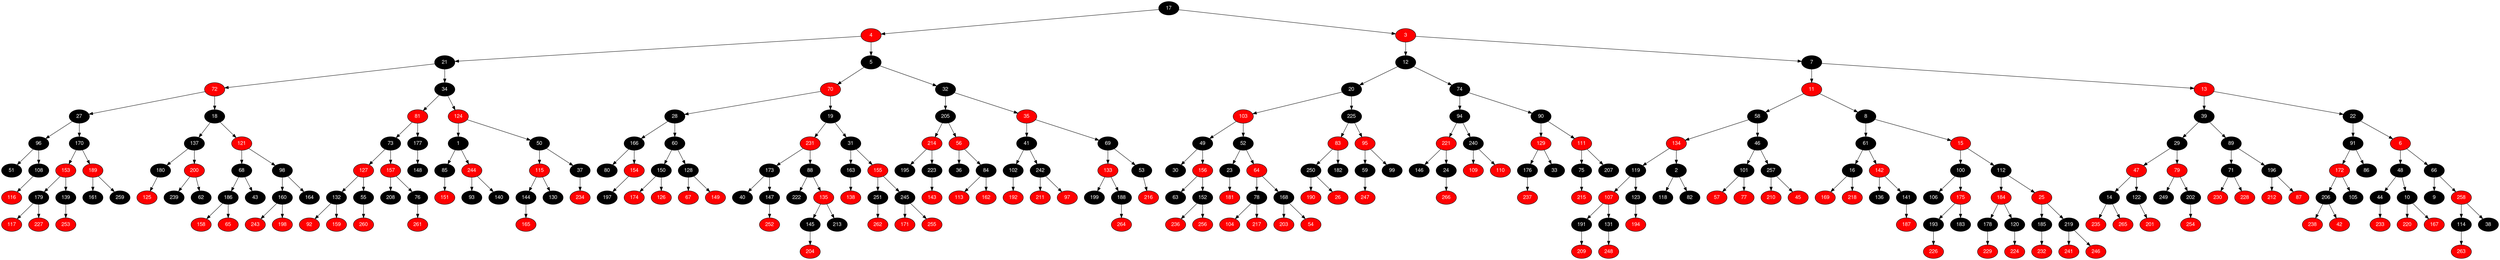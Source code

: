 digraph RB_Teste {
	node [fontname="Helvetica,Arial,sans-serif" style="filled"]
	edge [fontname="Helvetica,Arial,sans-serif" color="black"]

	{
		node [fillcolor=" black" fontcolor=" white"] 17 
		node [fillcolor=" red" fontcolor=" white"] 4 
		node [fillcolor=" black" fontcolor=" white"] 21 
		node [fillcolor=" red" fontcolor=" white"] 72 
		node [fillcolor=" black" fontcolor=" white"] 27 
		node [fillcolor=" black" fontcolor=" white"] 96 
		node [fillcolor=" black" fontcolor=" white"] 51 
		node [fillcolor=" black" fontcolor=" white"] 108 
		node [fillcolor=" red" fontcolor=" white"] 116 
		node [fillcolor=" black" fontcolor=" white"] 170 
		node [fillcolor=" red" fontcolor=" white"] 153 
		node [fillcolor=" black" fontcolor=" white"] 179 
		node [fillcolor=" red" fontcolor=" white"] 117 
		node [fillcolor=" red" fontcolor=" white"] 227 
		node [fillcolor=" black" fontcolor=" white"] 139 
		node [fillcolor=" red" fontcolor=" white"] 253 
		node [fillcolor=" red" fontcolor=" white"] 189 
		node [fillcolor=" black" fontcolor=" white"] 161 
		node [fillcolor=" black" fontcolor=" white"] 259 
		node [fillcolor=" black" fontcolor=" white"] 18 
		node [fillcolor=" black" fontcolor=" white"] 137 
		node [fillcolor=" black" fontcolor=" white"] 180 
		node [fillcolor=" red" fontcolor=" white"] 125 
		node [fillcolor=" red" fontcolor=" white"] 200 
		node [fillcolor=" black" fontcolor=" white"] 239 
		node [fillcolor=" black" fontcolor=" white"] 62 
		node [fillcolor=" red" fontcolor=" white"] 121 
		node [fillcolor=" black" fontcolor=" white"] 68 
		node [fillcolor=" black" fontcolor=" white"] 186 
		node [fillcolor=" red" fontcolor=" white"] 158 
		node [fillcolor=" red" fontcolor=" white"] 65 
		node [fillcolor=" black" fontcolor=" white"] 43 
		node [fillcolor=" black" fontcolor=" white"] 98 
		node [fillcolor=" black" fontcolor=" white"] 160 
		node [fillcolor=" red" fontcolor=" white"] 243 
		node [fillcolor=" red" fontcolor=" white"] 198 
		node [fillcolor=" black" fontcolor=" white"] 164 
		node [fillcolor=" black" fontcolor=" white"] 34 
		node [fillcolor=" red" fontcolor=" white"] 81 
		node [fillcolor=" black" fontcolor=" white"] 73 
		node [fillcolor=" red" fontcolor=" white"] 127 
		node [fillcolor=" black" fontcolor=" white"] 132 
		node [fillcolor=" red" fontcolor=" white"] 92 
		node [fillcolor=" red" fontcolor=" white"] 159 
		node [fillcolor=" black" fontcolor=" white"] 55 
		node [fillcolor=" red" fontcolor=" white"] 260 
		node [fillcolor=" red" fontcolor=" white"] 157 
		node [fillcolor=" black" fontcolor=" white"] 208 
		node [fillcolor=" black" fontcolor=" white"] 76 
		node [fillcolor=" red" fontcolor=" white"] 261 
		node [fillcolor=" black" fontcolor=" white"] 177 
		node [fillcolor=" black" fontcolor=" white"] 148 
		node [fillcolor=" red" fontcolor=" white"] 124 
		node [fillcolor=" black" fontcolor=" white"] 1 
		node [fillcolor=" black" fontcolor=" white"] 85 
		node [fillcolor=" red" fontcolor=" white"] 151 
		node [fillcolor=" red" fontcolor=" white"] 244 
		node [fillcolor=" black" fontcolor=" white"] 93 
		node [fillcolor=" black" fontcolor=" white"] 140 
		node [fillcolor=" black" fontcolor=" white"] 50 
		node [fillcolor=" red" fontcolor=" white"] 115 
		node [fillcolor=" black" fontcolor=" white"] 144 
		node [fillcolor=" red" fontcolor=" white"] 165 
		node [fillcolor=" black" fontcolor=" white"] 130 
		node [fillcolor=" black" fontcolor=" white"] 37 
		node [fillcolor=" red" fontcolor=" white"] 234 
		node [fillcolor=" black" fontcolor=" white"] 5 
		node [fillcolor=" red" fontcolor=" white"] 70 
		node [fillcolor=" black" fontcolor=" white"] 28 
		node [fillcolor=" black" fontcolor=" white"] 166 
		node [fillcolor=" black" fontcolor=" white"] 80 
		node [fillcolor=" red" fontcolor=" white"] 154 
		node [fillcolor=" black" fontcolor=" white"] 197 
		node [fillcolor=" black" fontcolor=" white"] 60 
		node [fillcolor=" black" fontcolor=" white"] 150 
		node [fillcolor=" red" fontcolor=" white"] 174 
		node [fillcolor=" red" fontcolor=" white"] 126 
		node [fillcolor=" black" fontcolor=" white"] 128 
		node [fillcolor=" red" fontcolor=" white"] 67 
		node [fillcolor=" red" fontcolor=" white"] 149 
		node [fillcolor=" black" fontcolor=" white"] 19 
		node [fillcolor=" red" fontcolor=" white"] 231 
		node [fillcolor=" black" fontcolor=" white"] 173 
		node [fillcolor=" black" fontcolor=" white"] 40 
		node [fillcolor=" black" fontcolor=" white"] 147 
		node [fillcolor=" red" fontcolor=" white"] 252 
		node [fillcolor=" black" fontcolor=" white"] 88 
		node [fillcolor=" black" fontcolor=" white"] 222 
		node [fillcolor=" red" fontcolor=" white"] 135 
		node [fillcolor=" black" fontcolor=" white"] 145 
		node [fillcolor=" red" fontcolor=" white"] 204 
		node [fillcolor=" black" fontcolor=" white"] 213 
		node [fillcolor=" black" fontcolor=" white"] 31 
		node [fillcolor=" black" fontcolor=" white"] 163 
		node [fillcolor=" red" fontcolor=" white"] 138 
		node [fillcolor=" red" fontcolor=" white"] 155 
		node [fillcolor=" black" fontcolor=" white"] 251 
		node [fillcolor=" red" fontcolor=" white"] 262 
		node [fillcolor=" black" fontcolor=" white"] 245 
		node [fillcolor=" red" fontcolor=" white"] 171 
		node [fillcolor=" red" fontcolor=" white"] 255 
		node [fillcolor=" black" fontcolor=" white"] 32 
		node [fillcolor=" black" fontcolor=" white"] 205 
		node [fillcolor=" red" fontcolor=" white"] 214 
		node [fillcolor=" black" fontcolor=" white"] 195 
		node [fillcolor=" black" fontcolor=" white"] 223 
		node [fillcolor=" red" fontcolor=" white"] 143 
		node [fillcolor=" red" fontcolor=" white"] 56 
		node [fillcolor=" black" fontcolor=" white"] 36 
		node [fillcolor=" black" fontcolor=" white"] 84 
		node [fillcolor=" red" fontcolor=" white"] 113 
		node [fillcolor=" red" fontcolor=" white"] 162 
		node [fillcolor=" red" fontcolor=" white"] 35 
		node [fillcolor=" black" fontcolor=" white"] 41 
		node [fillcolor=" black" fontcolor=" white"] 102 
		node [fillcolor=" red" fontcolor=" white"] 192 
		node [fillcolor=" black" fontcolor=" white"] 242 
		node [fillcolor=" red" fontcolor=" white"] 211 
		node [fillcolor=" red" fontcolor=" white"] 97 
		node [fillcolor=" black" fontcolor=" white"] 69 
		node [fillcolor=" red" fontcolor=" white"] 133 
		node [fillcolor=" black" fontcolor=" white"] 199 
		node [fillcolor=" black" fontcolor=" white"] 188 
		node [fillcolor=" red" fontcolor=" white"] 264 
		node [fillcolor=" black" fontcolor=" white"] 53 
		node [fillcolor=" red" fontcolor=" white"] 216 
		node [fillcolor=" red" fontcolor=" white"] 3 
		node [fillcolor=" black" fontcolor=" white"] 12 
		node [fillcolor=" black" fontcolor=" white"] 20 
		node [fillcolor=" red" fontcolor=" white"] 103 
		node [fillcolor=" black" fontcolor=" white"] 49 
		node [fillcolor=" black" fontcolor=" white"] 30 
		node [fillcolor=" red" fontcolor=" white"] 156 
		node [fillcolor=" black" fontcolor=" white"] 63 
		node [fillcolor=" black" fontcolor=" white"] 152 
		node [fillcolor=" red" fontcolor=" white"] 236 
		node [fillcolor=" red" fontcolor=" white"] 256 
		node [fillcolor=" black" fontcolor=" white"] 52 
		node [fillcolor=" black" fontcolor=" white"] 23 
		node [fillcolor=" red" fontcolor=" white"] 181 
		node [fillcolor=" red" fontcolor=" white"] 64 
		node [fillcolor=" black" fontcolor=" white"] 78 
		node [fillcolor=" red" fontcolor=" white"] 104 
		node [fillcolor=" red" fontcolor=" white"] 217 
		node [fillcolor=" black" fontcolor=" white"] 168 
		node [fillcolor=" red" fontcolor=" white"] 203 
		node [fillcolor=" red" fontcolor=" white"] 54 
		node [fillcolor=" black" fontcolor=" white"] 225 
		node [fillcolor=" red" fontcolor=" white"] 83 
		node [fillcolor=" black" fontcolor=" white"] 250 
		node [fillcolor=" red" fontcolor=" white"] 190 
		node [fillcolor=" red" fontcolor=" white"] 26 
		node [fillcolor=" black" fontcolor=" white"] 182 
		node [fillcolor=" red" fontcolor=" white"] 95 
		node [fillcolor=" black" fontcolor=" white"] 59 
		node [fillcolor=" red" fontcolor=" white"] 247 
		node [fillcolor=" black" fontcolor=" white"] 99 
		node [fillcolor=" black" fontcolor=" white"] 74 
		node [fillcolor=" black" fontcolor=" white"] 94 
		node [fillcolor=" red" fontcolor=" white"] 221 
		node [fillcolor=" black" fontcolor=" white"] 146 
		node [fillcolor=" black" fontcolor=" white"] 24 
		node [fillcolor=" red" fontcolor=" white"] 266 
		node [fillcolor=" black" fontcolor=" white"] 240 
		node [fillcolor=" red" fontcolor=" white"] 109 
		node [fillcolor=" red" fontcolor=" white"] 110 
		node [fillcolor=" black" fontcolor=" white"] 90 
		node [fillcolor=" red" fontcolor=" white"] 129 
		node [fillcolor=" black" fontcolor=" white"] 176 
		node [fillcolor=" red" fontcolor=" white"] 237 
		node [fillcolor=" black" fontcolor=" white"] 33 
		node [fillcolor=" red" fontcolor=" white"] 111 
		node [fillcolor=" black" fontcolor=" white"] 75 
		node [fillcolor=" red" fontcolor=" white"] 215 
		node [fillcolor=" black" fontcolor=" white"] 207 
		node [fillcolor=" black" fontcolor=" white"] 7 
		node [fillcolor=" red" fontcolor=" white"] 11 
		node [fillcolor=" black" fontcolor=" white"] 58 
		node [fillcolor=" red" fontcolor=" white"] 134 
		node [fillcolor=" black" fontcolor=" white"] 119 
		node [fillcolor=" red" fontcolor=" white"] 107 
		node [fillcolor=" black" fontcolor=" white"] 191 
		node [fillcolor=" red" fontcolor=" white"] 209 
		node [fillcolor=" black" fontcolor=" white"] 131 
		node [fillcolor=" red" fontcolor=" white"] 248 
		node [fillcolor=" black" fontcolor=" white"] 123 
		node [fillcolor=" red" fontcolor=" white"] 194 
		node [fillcolor=" black" fontcolor=" white"] 2 
		node [fillcolor=" black" fontcolor=" white"] 118 
		node [fillcolor=" black" fontcolor=" white"] 82 
		node [fillcolor=" black" fontcolor=" white"] 46 
		node [fillcolor=" black" fontcolor=" white"] 101 
		node [fillcolor=" red" fontcolor=" white"] 57 
		node [fillcolor=" red" fontcolor=" white"] 77 
		node [fillcolor=" black" fontcolor=" white"] 257 
		node [fillcolor=" red" fontcolor=" white"] 210 
		node [fillcolor=" red" fontcolor=" white"] 45 
		node [fillcolor=" black" fontcolor=" white"] 8 
		node [fillcolor=" black" fontcolor=" white"] 61 
		node [fillcolor=" black" fontcolor=" white"] 16 
		node [fillcolor=" red" fontcolor=" white"] 169 
		node [fillcolor=" red" fontcolor=" white"] 218 
		node [fillcolor=" red" fontcolor=" white"] 142 
		node [fillcolor=" black" fontcolor=" white"] 136 
		node [fillcolor=" black" fontcolor=" white"] 141 
		node [fillcolor=" red" fontcolor=" white"] 187 
		node [fillcolor=" red" fontcolor=" white"] 15 
		node [fillcolor=" black" fontcolor=" white"] 100 
		node [fillcolor=" black" fontcolor=" white"] 106 
		node [fillcolor=" red" fontcolor=" white"] 175 
		node [fillcolor=" black" fontcolor=" white"] 193 
		node [fillcolor=" red" fontcolor=" white"] 226 
		node [fillcolor=" black" fontcolor=" white"] 183 
		node [fillcolor=" black" fontcolor=" white"] 112 
		node [fillcolor=" red" fontcolor=" white"] 184 
		node [fillcolor=" black" fontcolor=" white"] 178 
		node [fillcolor=" red" fontcolor=" white"] 229 
		node [fillcolor=" black" fontcolor=" white"] 120 
		node [fillcolor=" red" fontcolor=" white"] 224 
		node [fillcolor=" red" fontcolor=" white"] 25 
		node [fillcolor=" black" fontcolor=" white"] 185 
		node [fillcolor=" red" fontcolor=" white"] 232 
		node [fillcolor=" black" fontcolor=" white"] 219 
		node [fillcolor=" red" fontcolor=" white"] 241 
		node [fillcolor=" red" fontcolor=" white"] 246 
		node [fillcolor=" red" fontcolor=" white"] 13 
		node [fillcolor=" black" fontcolor=" white"] 39 
		node [fillcolor=" black" fontcolor=" white"] 29 
		node [fillcolor=" red" fontcolor=" white"] 47 
		node [fillcolor=" black" fontcolor=" white"] 14 
		node [fillcolor=" red" fontcolor=" white"] 235 
		node [fillcolor=" red" fontcolor=" white"] 265 
		node [fillcolor=" black" fontcolor=" white"] 122 
		node [fillcolor=" red" fontcolor=" white"] 201 
		node [fillcolor=" red" fontcolor=" white"] 79 
		node [fillcolor=" black" fontcolor=" white"] 249 
		node [fillcolor=" black" fontcolor=" white"] 202 
		node [fillcolor=" red" fontcolor=" white"] 254 
		node [fillcolor=" black" fontcolor=" white"] 89 
		node [fillcolor=" black" fontcolor=" white"] 71 
		node [fillcolor=" red" fontcolor=" white"] 230 
		node [fillcolor=" red" fontcolor=" white"] 228 
		node [fillcolor=" black" fontcolor=" white"] 196 
		node [fillcolor=" red" fontcolor=" white"] 212 
		node [fillcolor=" red" fontcolor=" white"] 87 
		node [fillcolor=" black" fontcolor=" white"] 22 
		node [fillcolor=" black" fontcolor=" white"] 91 
		node [fillcolor=" red" fontcolor=" white"] 172 
		node [fillcolor=" black" fontcolor=" white"] 206 
		node [fillcolor=" red" fontcolor=" white"] 238 
		node [fillcolor=" red" fontcolor=" white"] 42 
		node [fillcolor=" black" fontcolor=" white"] 105 
		node [fillcolor=" black" fontcolor=" white"] 86 
		node [fillcolor=" red" fontcolor=" white"] 6 
		node [fillcolor=" black" fontcolor=" white"] 48 
		node [fillcolor=" black" fontcolor=" white"] 44 
		node [fillcolor=" red" fontcolor=" white"] 233 
		node [fillcolor=" black" fontcolor=" white"] 10 
		node [fillcolor=" red" fontcolor=" white"] 220 
		node [fillcolor=" red" fontcolor=" white"] 167 
		node [fillcolor=" black" fontcolor=" white"] 66 
		node [fillcolor=" black" fontcolor=" white"] 9 
		node [fillcolor=" red" fontcolor=" white"] 258 
		node [fillcolor=" black" fontcolor=" white"] 114 
		node [fillcolor=" red" fontcolor=" white"] 263 
		node [fillcolor=" black" fontcolor=" white"] 38 
	}

	17 -> 4 
	17 -> 3 
	4 -> 21 
	4 -> 5 
	21 -> 72 
	21 -> 34 
	72 -> 27 
	72 -> 18 
	27 -> 96 
	27 -> 170 
	96 -> 51 
	96 -> 108 
	108 -> 116 
	170 -> 153 
	170 -> 189 
	153 -> 179 
	153 -> 139 
	179 -> 117 
	179 -> 227 
	139 -> 253 
	189 -> 161 
	189 -> 259 
	18 -> 137 
	18 -> 121 
	137 -> 180 
	137 -> 200 
	180 -> 125 
	200 -> 239 
	200 -> 62 
	121 -> 68 
	121 -> 98 
	68 -> 186 
	68 -> 43 
	186 -> 158 
	186 -> 65 
	98 -> 160 
	98 -> 164 
	160 -> 243 
	160 -> 198 
	34 -> 81 
	34 -> 124 
	81 -> 73 
	81 -> 177 
	73 -> 127 
	73 -> 157 
	127 -> 132 
	127 -> 55 
	132 -> 92 
	132 -> 159 
	55 -> 260 
	157 -> 208 
	157 -> 76 
	76 -> 261 
	177 -> 148 
	124 -> 1 
	124 -> 50 
	1 -> 85 
	1 -> 244 
	85 -> 151 
	244 -> 93 
	244 -> 140 
	50 -> 115 
	50 -> 37 
	115 -> 144 
	115 -> 130 
	144 -> 165 
	37 -> 234 
	5 -> 70 
	5 -> 32 
	70 -> 28 
	70 -> 19 
	28 -> 166 
	28 -> 60 
	166 -> 80 
	166 -> 154 
	154 -> 197 
	60 -> 150 
	60 -> 128 
	150 -> 174 
	150 -> 126 
	128 -> 67 
	128 -> 149 
	19 -> 231 
	19 -> 31 
	231 -> 173 
	231 -> 88 
	173 -> 40 
	173 -> 147 
	147 -> 252 
	88 -> 222 
	88 -> 135 
	135 -> 145 
	135 -> 213 
	145 -> 204 
	31 -> 163 
	31 -> 155 
	163 -> 138 
	155 -> 251 
	155 -> 245 
	251 -> 262 
	245 -> 171 
	245 -> 255 
	32 -> 205 
	32 -> 35 
	205 -> 214 
	205 -> 56 
	214 -> 195 
	214 -> 223 
	223 -> 143 
	56 -> 36 
	56 -> 84 
	84 -> 113 
	84 -> 162 
	35 -> 41 
	35 -> 69 
	41 -> 102 
	41 -> 242 
	102 -> 192 
	242 -> 211 
	242 -> 97 
	69 -> 133 
	69 -> 53 
	133 -> 199 
	133 -> 188 
	188 -> 264 
	53 -> 216 
	3 -> 12 
	3 -> 7 
	12 -> 20 
	12 -> 74 
	20 -> 103 
	20 -> 225 
	103 -> 49 
	103 -> 52 
	49 -> 30 
	49 -> 156 
	156 -> 63 
	156 -> 152 
	152 -> 236 
	152 -> 256 
	52 -> 23 
	52 -> 64 
	23 -> 181 
	64 -> 78 
	64 -> 168 
	78 -> 104 
	78 -> 217 
	168 -> 203 
	168 -> 54 
	225 -> 83 
	225 -> 95 
	83 -> 250 
	83 -> 182 
	250 -> 190 
	250 -> 26 
	95 -> 59 
	95 -> 99 
	59 -> 247 
	74 -> 94 
	74 -> 90 
	94 -> 221 
	94 -> 240 
	221 -> 146 
	221 -> 24 
	24 -> 266 
	240 -> 109 
	240 -> 110 
	90 -> 129 
	90 -> 111 
	129 -> 176 
	129 -> 33 
	176 -> 237 
	111 -> 75 
	111 -> 207 
	75 -> 215 
	7 -> 11 
	7 -> 13 
	11 -> 58 
	11 -> 8 
	58 -> 134 
	58 -> 46 
	134 -> 119 
	134 -> 2 
	119 -> 107 
	119 -> 123 
	107 -> 191 
	107 -> 131 
	191 -> 209 
	131 -> 248 
	123 -> 194 
	2 -> 118 
	2 -> 82 
	46 -> 101 
	46 -> 257 
	101 -> 57 
	101 -> 77 
	257 -> 210 
	257 -> 45 
	8 -> 61 
	8 -> 15 
	61 -> 16 
	61 -> 142 
	16 -> 169 
	16 -> 218 
	142 -> 136 
	142 -> 141 
	141 -> 187 
	15 -> 100 
	15 -> 112 
	100 -> 106 
	100 -> 175 
	175 -> 193 
	175 -> 183 
	193 -> 226 
	112 -> 184 
	112 -> 25 
	184 -> 178 
	184 -> 120 
	178 -> 229 
	120 -> 224 
	25 -> 185 
	25 -> 219 
	185 -> 232 
	219 -> 241 
	219 -> 246 
	13 -> 39 
	13 -> 22 
	39 -> 29 
	39 -> 89 
	29 -> 47 
	29 -> 79 
	47 -> 14 
	47 -> 122 
	14 -> 235 
	14 -> 265 
	122 -> 201 
	79 -> 249 
	79 -> 202 
	202 -> 254 
	89 -> 71 
	89 -> 196 
	71 -> 230 
	71 -> 228 
	196 -> 212 
	196 -> 87 
	22 -> 91 
	22 -> 6 
	91 -> 172 
	91 -> 86 
	172 -> 206 
	172 -> 105 
	206 -> 238 
	206 -> 42 
	6 -> 48 
	6 -> 66 
	48 -> 44 
	48 -> 10 
	44 -> 233 
	10 -> 220 
	10 -> 167 
	66 -> 9 
	66 -> 258 
	258 -> 114 
	258 -> 38 
	114 -> 263 
}
